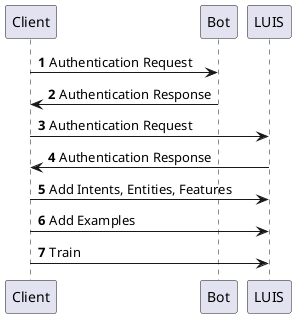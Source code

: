 @startuml
'https://plantuml.com/sequence-diagram

autonumber

Client -> Bot: Authentication Request
Client <- Bot: Authentication Response
Client -> LUIS: Authentication Request
Client <- LUIS: Authentication Response

Client -> LUIS: Add Intents, Entities, Features
Client -> LUIS: Add Examples
Client -> LUIS: Train
@enduml